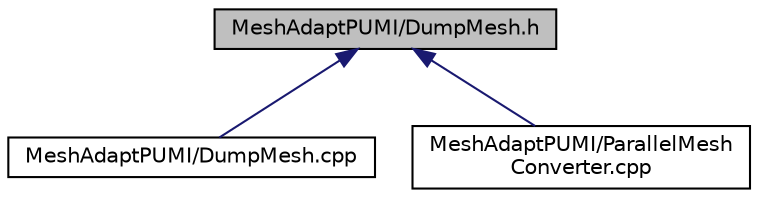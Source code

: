 digraph "MeshAdaptPUMI/DumpMesh.h"
{
 // LATEX_PDF_SIZE
  edge [fontname="Helvetica",fontsize="10",labelfontname="Helvetica",labelfontsize="10"];
  node [fontname="Helvetica",fontsize="10",shape=record];
  Node1 [label="MeshAdaptPUMI/DumpMesh.h",height=0.2,width=0.4,color="black", fillcolor="grey75", style="filled", fontcolor="black",tooltip=" "];
  Node1 -> Node2 [dir="back",color="midnightblue",fontsize="10",style="solid",fontname="Helvetica"];
  Node2 [label="MeshAdaptPUMI/DumpMesh.cpp",height=0.2,width=0.4,color="black", fillcolor="white", style="filled",URL="$df/d84/DumpMesh_8cpp.html",tooltip=" "];
  Node1 -> Node3 [dir="back",color="midnightblue",fontsize="10",style="solid",fontname="Helvetica"];
  Node3 [label="MeshAdaptPUMI/ParallelMesh\lConverter.cpp",height=0.2,width=0.4,color="black", fillcolor="white", style="filled",URL="$db/d13/ParallelMeshConverter_8cpp.html",tooltip=" "];
}
